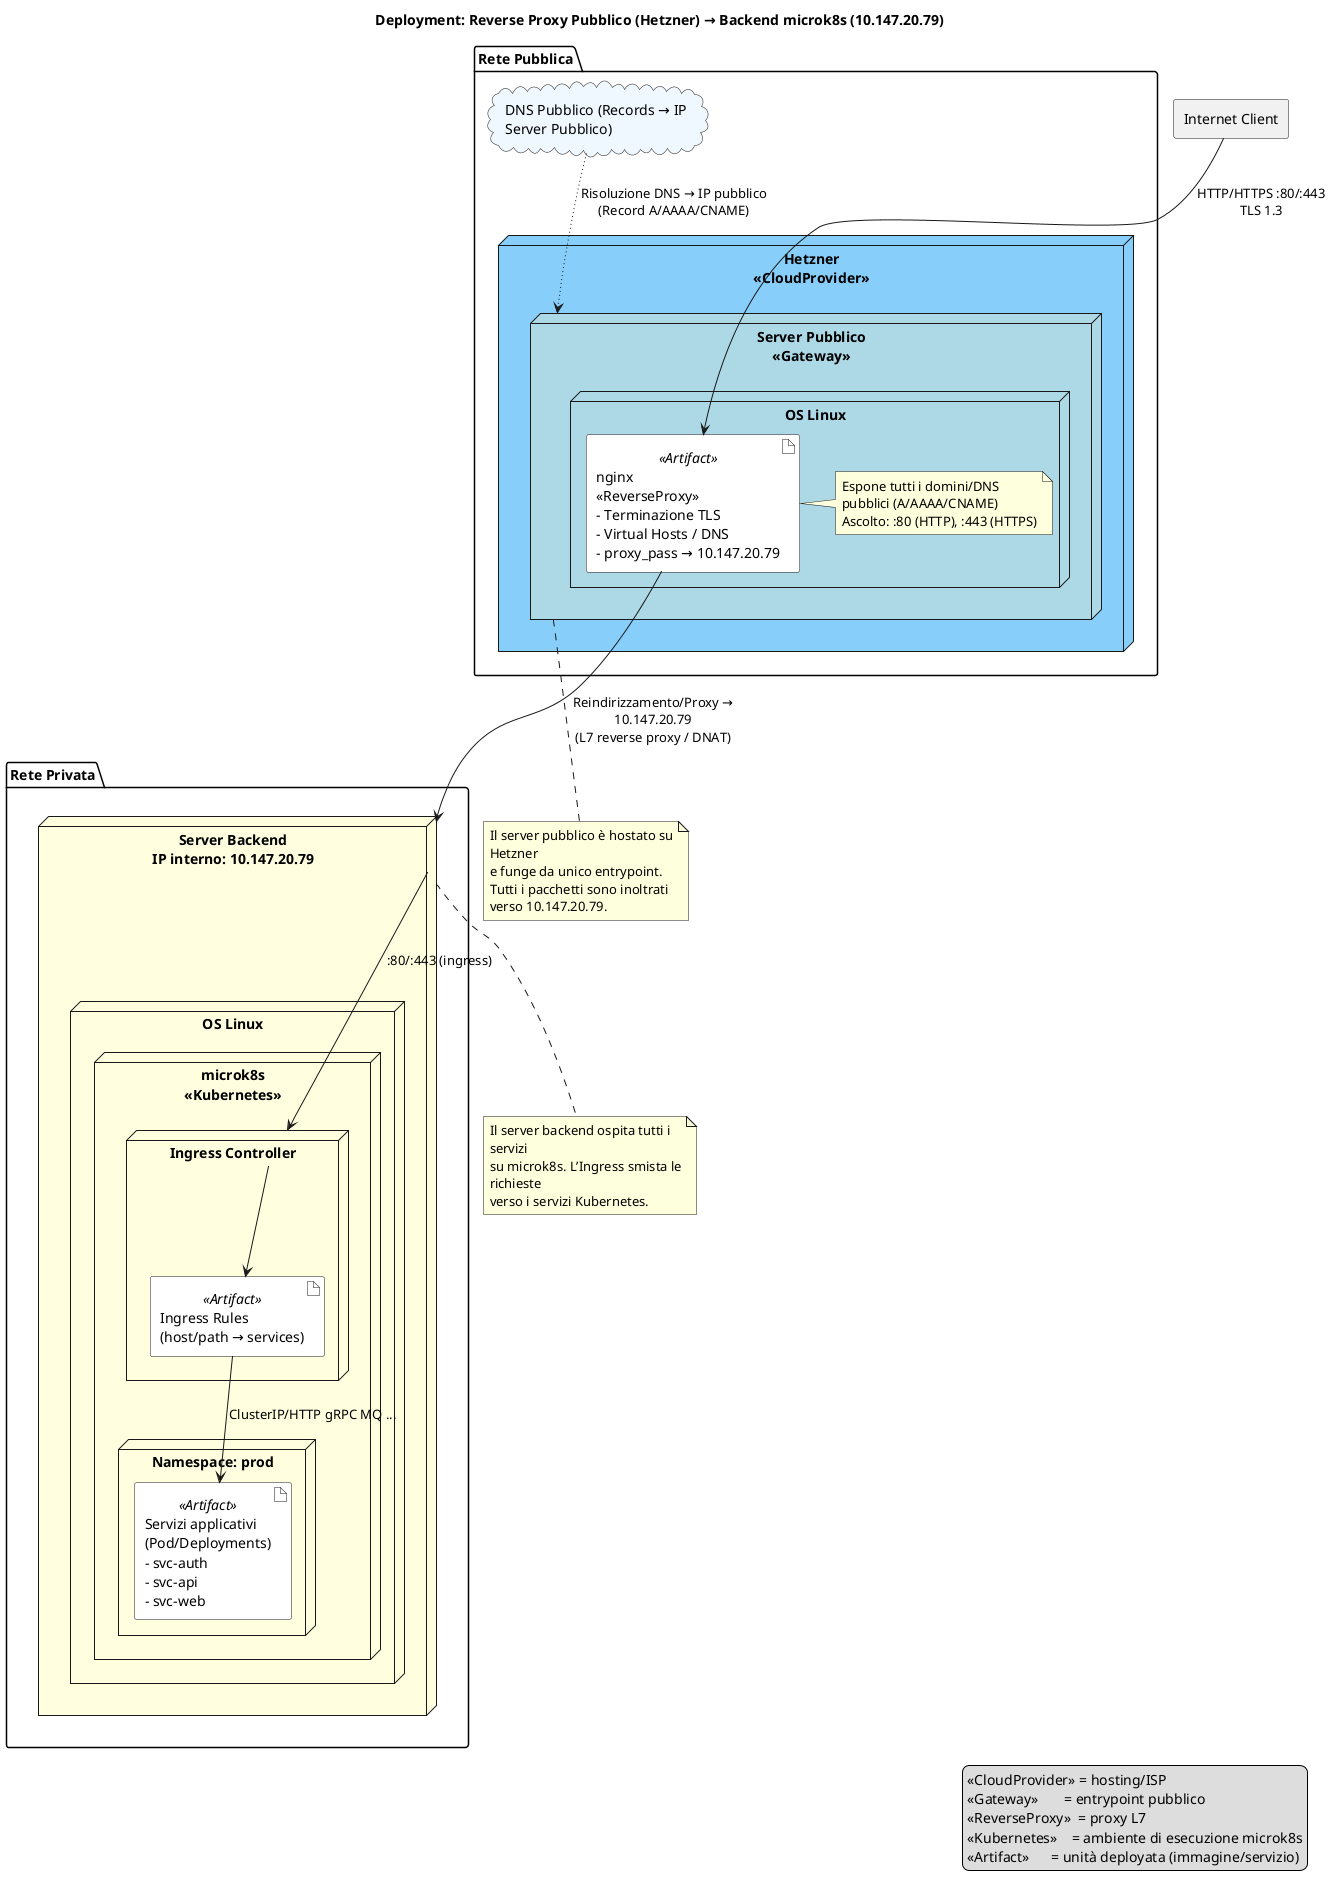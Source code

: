 @startuml
skinparam defaultFontName Monospace
skinparam shadowing false
skinparam componentStyle rectangle
skinparam wrapWidth 200
skinparam maxMessageSize 200

title Deployment: Reverse Proxy Pubblico (Hetzner) → Backend microk8s (10.147.20.79)

' --- Legenda/stereotipi utili ---
legend right
  <<CloudProvider>> = hosting/ISP
  <<Gateway>>       = entrypoint pubblico
  <<ReverseProxy>>  = proxy L7
  <<Kubernetes>>    = ambiente di esecuzione microk8s
  <<Artifact>>      = unità deployata (immagine/servizio)
endlegend

' --- Contesti di rete ---
package "Rete Pubblica" {
  node "Hetzner\n<<CloudProvider>>" as HETZNER #LightSkyBlue {

    node "Server Pubblico\n<<Gateway>>" as PUB #LightBlue {
      node "OS Linux" as OS_PUB {
        artifact "nginx\n<<ReverseProxy>>\n- Terminazione TLS\n- Virtual Hosts / DNS\n- proxy_pass → 10.147.20.79" as NGINX <<Artifact>> #White
        note right of NGINX
          Espone tutti i domini/DNS pubblici (A/AAAA/CNAME)
          Ascolto: :80 (HTTP), :443 (HTTPS)
        end note
      }
    }

  }

  ' Facoltativo: modellare la risoluzione DNS esterna
  cloud "DNS Pubblico (Records → IP Server Pubblico)" as DNS #AliceBlue
}

package "Rete Privata" {
  node "Server Backend\nIP interno: 10.147.20.79" as PRIV #LightYellow {
    node "OS Linux" as OS_PRIV {
      node "microk8s\n<<Kubernetes>>" as K8S {
        node "Ingress Controller" as K8S_ING {
          artifact "Ingress Rules\n(host/path → services)" as INGRESS <<Artifact>> #White
        }
        node "Namespace: prod" as NSPROD {
          artifact "Servizi applicativi\n(Pod/Deployments)\n- svc-auth\n- svc-api\n- svc-web" as APPS <<Artifact>> #White
        }
      }
    }
  }
}

' --- Collegamenti/Flussi ---
DNS -[dotted]-> PUB : Risoluzione DNS → IP pubblico\n(Record A/AAAA/CNAME)

' Traffico Internet verso il reverse proxy
agent "Internet Client" as CLIENT
CLIENT -down-> NGINX : HTTP/HTTPS :80/:443\nTLS 1.3

' Inoltro/reindirizzamento dal proxy al backend
NGINX -down-> PRIV : Reindirizzamento/Proxy → 10.147.20.79\n(L7 reverse proxy / DNAT)

' Dal nodo backend verso ingress/services
PRIV -down-> K8S_ING : :80/:443 (ingress)
K8S_ING -down-> INGRESS
INGRESS -down-> APPS : ClusterIP/HTTP gRPC MQ ...

' --- Note architetturali ---
note bottom of PUB
  Il server pubblico è hostato su Hetzner
  e funge da unico entrypoint.
  Tutti i pacchetti sono inoltrati
  verso 10.147.20.79.
end note

note bottom of PRIV
  Il server backend ospita tutti i servizi
  su microk8s. L’Ingress smista le richieste
  verso i servizi Kubernetes.
end note

@enduml
